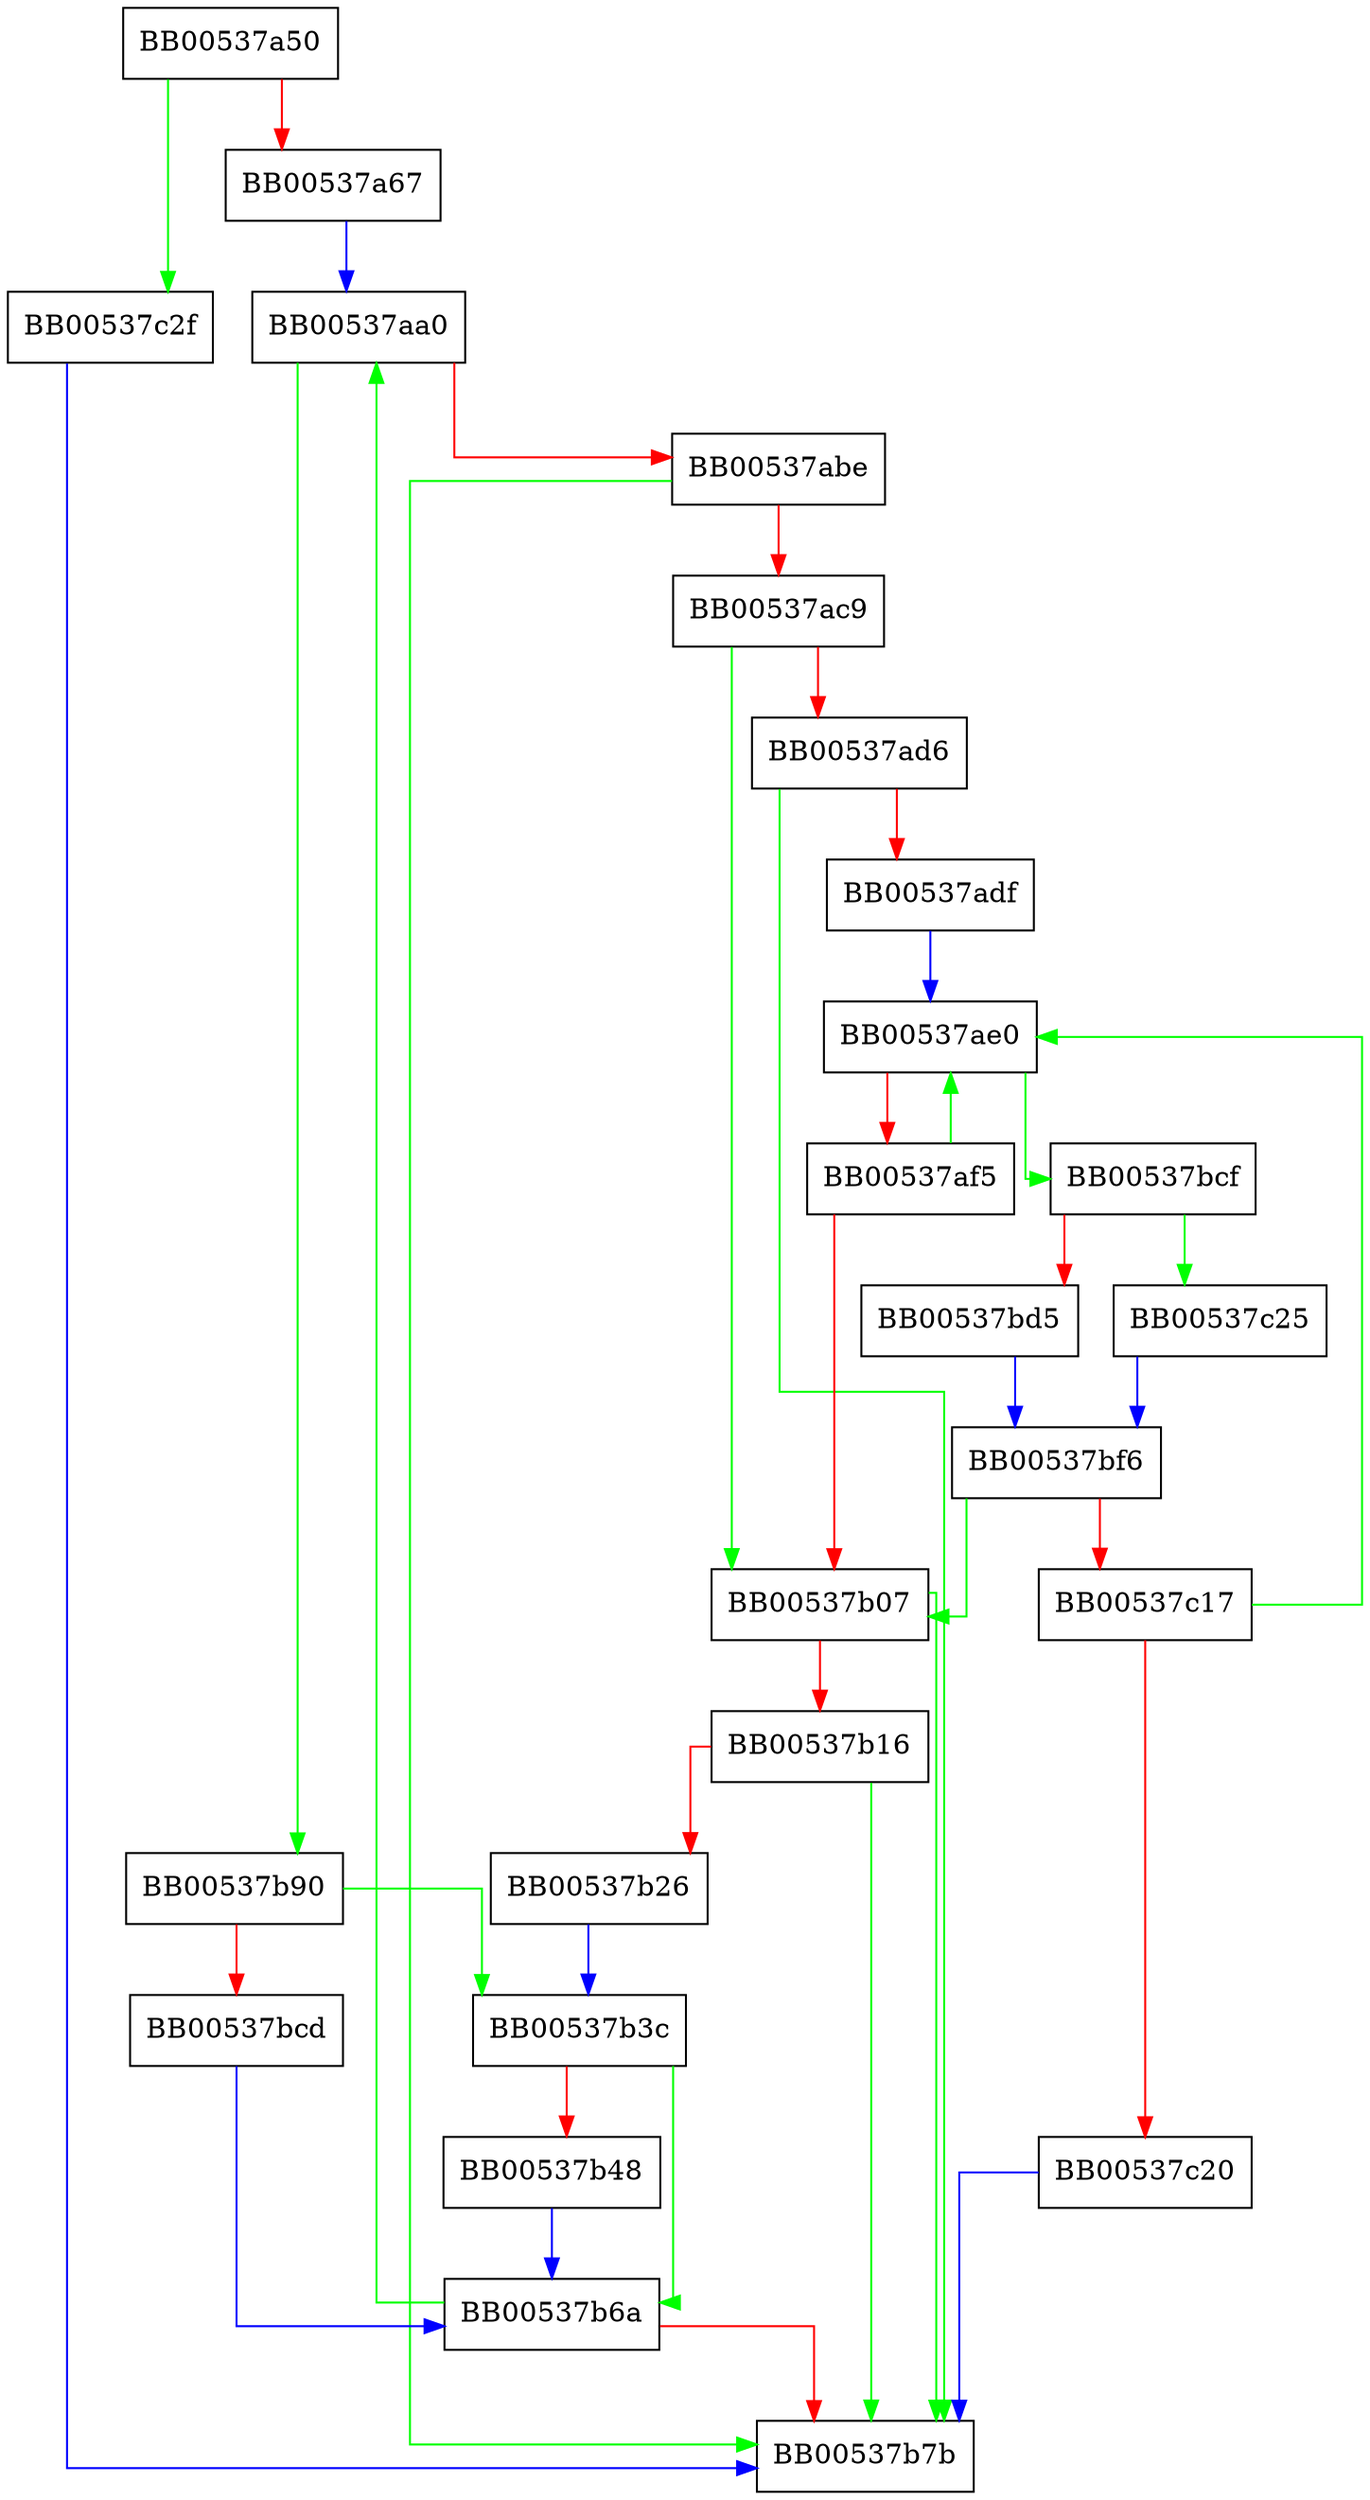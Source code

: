 digraph dgram_pair_write_inner {
  node [shape="box"];
  graph [splines=ortho];
  BB00537a50 -> BB00537c2f [color="green"];
  BB00537a50 -> BB00537a67 [color="red"];
  BB00537a67 -> BB00537aa0 [color="blue"];
  BB00537aa0 -> BB00537b90 [color="green"];
  BB00537aa0 -> BB00537abe [color="red"];
  BB00537abe -> BB00537b7b [color="green"];
  BB00537abe -> BB00537ac9 [color="red"];
  BB00537ac9 -> BB00537b07 [color="green"];
  BB00537ac9 -> BB00537ad6 [color="red"];
  BB00537ad6 -> BB00537b7b [color="green"];
  BB00537ad6 -> BB00537adf [color="red"];
  BB00537adf -> BB00537ae0 [color="blue"];
  BB00537ae0 -> BB00537bcf [color="green"];
  BB00537ae0 -> BB00537af5 [color="red"];
  BB00537af5 -> BB00537ae0 [color="green"];
  BB00537af5 -> BB00537b07 [color="red"];
  BB00537b07 -> BB00537b7b [color="green"];
  BB00537b07 -> BB00537b16 [color="red"];
  BB00537b16 -> BB00537b7b [color="green"];
  BB00537b16 -> BB00537b26 [color="red"];
  BB00537b26 -> BB00537b3c [color="blue"];
  BB00537b3c -> BB00537b6a [color="green"];
  BB00537b3c -> BB00537b48 [color="red"];
  BB00537b48 -> BB00537b6a [color="blue"];
  BB00537b6a -> BB00537aa0 [color="green"];
  BB00537b6a -> BB00537b7b [color="red"];
  BB00537b90 -> BB00537b3c [color="green"];
  BB00537b90 -> BB00537bcd [color="red"];
  BB00537bcd -> BB00537b6a [color="blue"];
  BB00537bcf -> BB00537c25 [color="green"];
  BB00537bcf -> BB00537bd5 [color="red"];
  BB00537bd5 -> BB00537bf6 [color="blue"];
  BB00537bf6 -> BB00537b07 [color="green"];
  BB00537bf6 -> BB00537c17 [color="red"];
  BB00537c17 -> BB00537ae0 [color="green"];
  BB00537c17 -> BB00537c20 [color="red"];
  BB00537c20 -> BB00537b7b [color="blue"];
  BB00537c25 -> BB00537bf6 [color="blue"];
  BB00537c2f -> BB00537b7b [color="blue"];
}